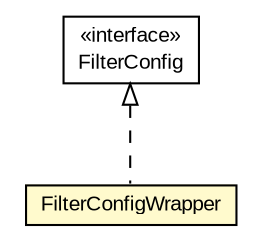 #!/usr/local/bin/dot
#
# Class diagram 
# Generated by UMLGraph version R5_6-24-gf6e263 (http://www.umlgraph.org/)
#

digraph G {
	edge [fontname="arial",fontsize=10,labelfontname="arial",labelfontsize=10];
	node [fontname="arial",fontsize=10,shape=plaintext];
	nodesep=0.25;
	ranksep=0.5;
	// org.gservlet.FilterConfigWrapper
	c1465 [label=<<table title="org.gservlet.FilterConfigWrapper" border="0" cellborder="1" cellspacing="0" cellpadding="2" port="p" bgcolor="lemonChiffon" href="./FilterConfigWrapper.html">
		<tr><td><table border="0" cellspacing="0" cellpadding="1">
<tr><td align="center" balign="center"> FilterConfigWrapper </td></tr>
		</table></td></tr>
		</table>>, URL="./FilterConfigWrapper.html", fontname="arial", fontcolor="black", fontsize=10.0];
	//org.gservlet.FilterConfigWrapper implements jakarta.servlet.FilterConfig
	c1502:p -> c1465:p [dir=back,arrowtail=empty,style=dashed];
	// jakarta.servlet.FilterConfig
	c1502 [label=<<table title="jakarta.servlet.FilterConfig" border="0" cellborder="1" cellspacing="0" cellpadding="2" port="p">
		<tr><td><table border="0" cellspacing="0" cellpadding="1">
<tr><td align="center" balign="center"> &#171;interface&#187; </td></tr>
<tr><td align="center" balign="center"> FilterConfig </td></tr>
		</table></td></tr>
		</table>>, URL="null", fontname="arial", fontcolor="black", fontsize=10.0];
}

